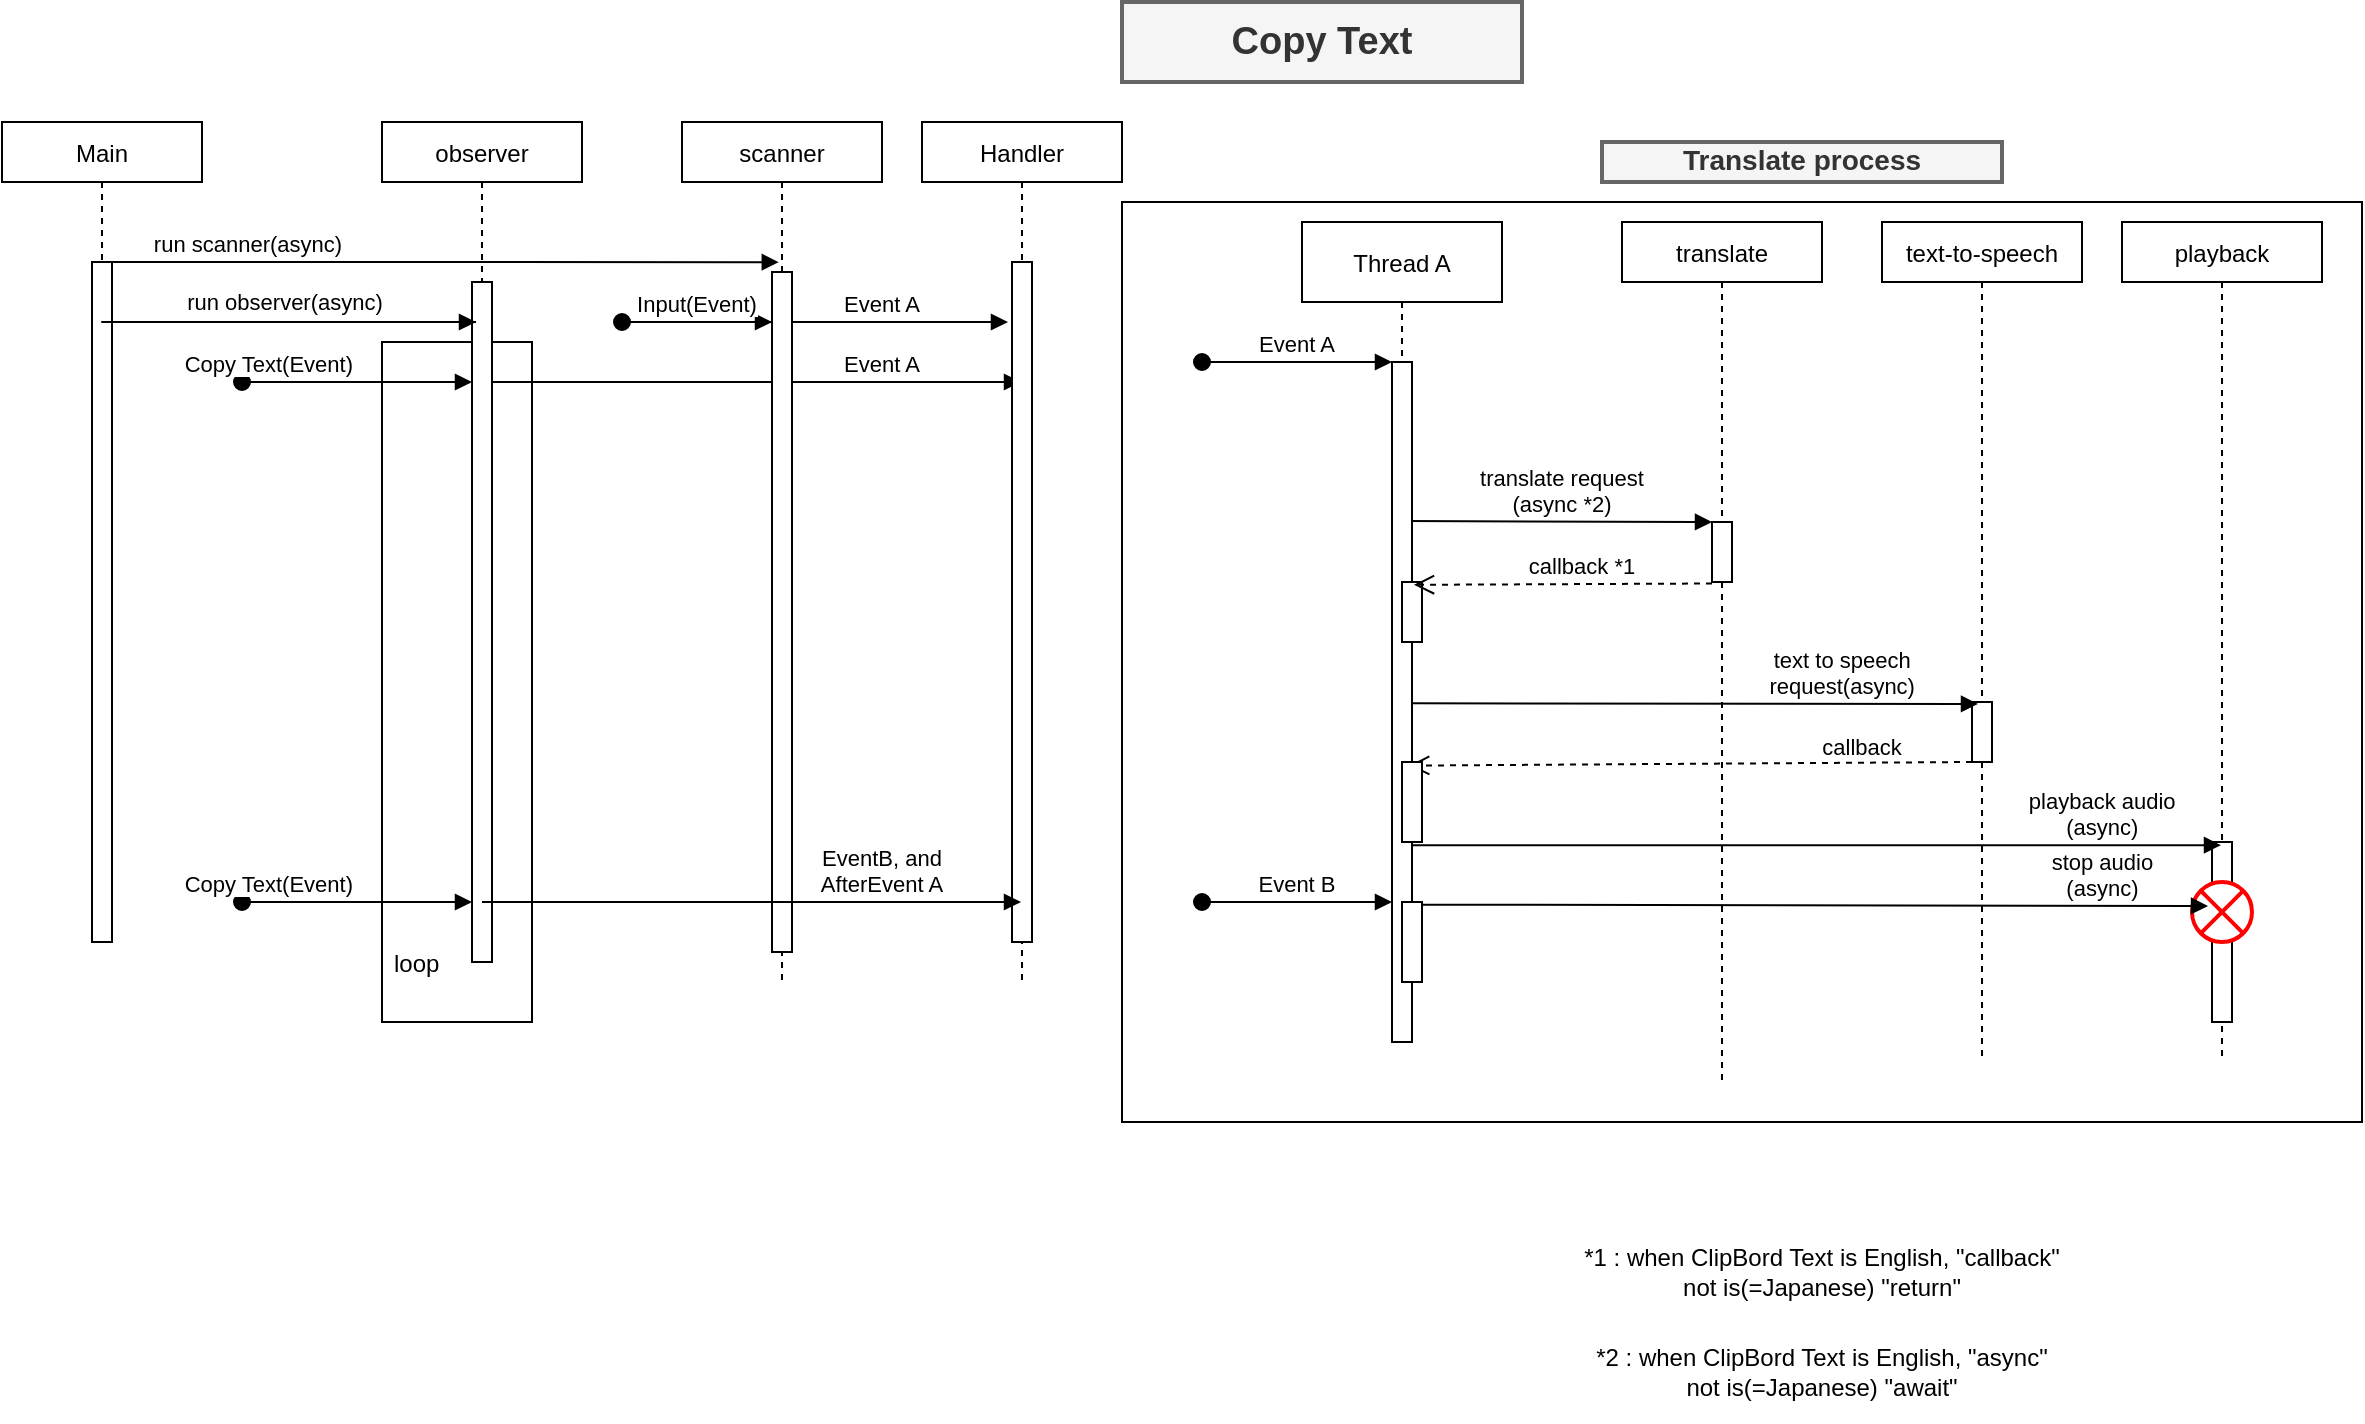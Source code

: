 <mxfile version="20.5.1" type="github">
  <diagram id="kgpKYQtTHZ0yAKxKKP6v" name="Page-1">
    <mxGraphModel dx="2253" dy="615" grid="1" gridSize="10" guides="1" tooltips="1" connect="1" arrows="1" fold="1" page="1" pageScale="1" pageWidth="1100" pageHeight="1700" math="0" shadow="0">
      <root>
        <mxCell id="0" />
        <mxCell id="1" parent="0" />
        <mxCell id="DdBkpnrWH0R67vEJvfOl-33" value="Event A" style="verticalAlign=bottom;endArrow=block;shadow=0;strokeWidth=1;align=center;exitX=0.7;exitY=0.234;exitDx=0;exitDy=0;exitPerimeter=0;" parent="1" edge="1">
          <mxGeometry x="-0.029" relative="1" as="geometry">
            <mxPoint x="-239.5" y="180" as="sourcePoint" />
            <mxPoint x="-117" y="180" as="targetPoint" />
            <mxPoint as="offset" />
          </mxGeometry>
        </mxCell>
        <mxCell id="DdBkpnrWH0R67vEJvfOl-28" value="Event A" style="verticalAlign=bottom;endArrow=block;shadow=0;strokeWidth=1;align=center;exitX=0.7;exitY=0.234;exitDx=0;exitDy=0;exitPerimeter=0;" parent="1" target="DdBkpnrWH0R67vEJvfOl-26" edge="1">
          <mxGeometry x="0.484" relative="1" as="geometry">
            <mxPoint x="-380" y="210.0" as="sourcePoint" />
            <mxPoint x="-227" y="210.44" as="targetPoint" />
            <mxPoint as="offset" />
          </mxGeometry>
        </mxCell>
        <mxCell id="DdBkpnrWH0R67vEJvfOl-20" value="" style="verticalLabelPosition=bottom;verticalAlign=top;html=1;shape=mxgraph.basic.rect;fillColor2=none;strokeWidth=1;size=20;indent=5;shadow=0;fontSize=19;fillColor=none;" parent="1" vertex="1">
          <mxGeometry x="-60" y="120" width="620" height="460" as="geometry" />
        </mxCell>
        <mxCell id="JTx4G79-5E-FjnBDEjon-37" value="playback" style="shape=umlLifeline;perimeter=lifelinePerimeter;container=1;collapsible=0;recursiveResize=0;rounded=0;shadow=0;strokeWidth=1;size=30;" parent="1" vertex="1">
          <mxGeometry x="440" y="130" width="100" height="420" as="geometry" />
        </mxCell>
        <mxCell id="JTx4G79-5E-FjnBDEjon-38" value="" style="points=[];perimeter=orthogonalPerimeter;rounded=0;shadow=0;strokeWidth=1;" parent="JTx4G79-5E-FjnBDEjon-37" vertex="1">
          <mxGeometry x="45" y="310" width="10" height="90" as="geometry" />
        </mxCell>
        <mxCell id="JTx4G79-5E-FjnBDEjon-69" value="" style="shape=sumEllipse;perimeter=ellipsePerimeter;whiteSpace=wrap;html=1;backgroundOutline=1;shadow=0;fontSize=12;strokeWidth=2;align=left;sketch=0;strokeColor=#FF0000;" parent="JTx4G79-5E-FjnBDEjon-37" vertex="1">
          <mxGeometry x="35" y="330" width="30" height="30" as="geometry" />
        </mxCell>
        <mxCell id="JTx4G79-5E-FjnBDEjon-15" value="" style="verticalLabelPosition=bottom;verticalAlign=top;html=1;shape=mxgraph.basic.rect;fillColor2=none;strokeWidth=1;size=20;indent=5;shadow=0;fontSize=19;fillColor=none;" parent="1" vertex="1">
          <mxGeometry x="-430" y="190" width="75" height="340" as="geometry" />
        </mxCell>
        <mxCell id="3nuBFxr9cyL0pnOWT2aG-1" value="observer" style="shape=umlLifeline;perimeter=lifelinePerimeter;container=1;collapsible=0;recursiveResize=0;rounded=0;shadow=0;strokeWidth=1;size=30;" parent="1" vertex="1">
          <mxGeometry x="-430" y="80" width="100" height="410" as="geometry" />
        </mxCell>
        <mxCell id="3nuBFxr9cyL0pnOWT2aG-2" value="" style="points=[];perimeter=orthogonalPerimeter;rounded=0;shadow=0;strokeWidth=1;" parent="3nuBFxr9cyL0pnOWT2aG-1" vertex="1">
          <mxGeometry x="45" y="80" width="10" height="340" as="geometry" />
        </mxCell>
        <mxCell id="3nuBFxr9cyL0pnOWT2aG-3" value="Copy Text(Event)" style="verticalAlign=bottom;startArrow=oval;endArrow=block;startSize=8;shadow=0;strokeWidth=1;align=right;" parent="3nuBFxr9cyL0pnOWT2aG-1" target="3nuBFxr9cyL0pnOWT2aG-2" edge="1">
          <mxGeometry relative="1" as="geometry">
            <mxPoint x="-70" y="130" as="sourcePoint" />
          </mxGeometry>
        </mxCell>
        <mxCell id="3nuBFxr9cyL0pnOWT2aG-5" value="translate" style="shape=umlLifeline;perimeter=lifelinePerimeter;container=1;collapsible=0;recursiveResize=0;rounded=0;shadow=0;strokeWidth=1;size=30;" parent="1" vertex="1">
          <mxGeometry x="190" y="130" width="100" height="430" as="geometry" />
        </mxCell>
        <mxCell id="3nuBFxr9cyL0pnOWT2aG-6" value="" style="points=[];perimeter=orthogonalPerimeter;rounded=0;shadow=0;strokeWidth=1;" parent="3nuBFxr9cyL0pnOWT2aG-5" vertex="1">
          <mxGeometry x="45" y="150" width="10" height="30" as="geometry" />
        </mxCell>
        <mxCell id="3nuBFxr9cyL0pnOWT2aG-8" value="translate request&#xa;(async *2)" style="verticalAlign=bottom;endArrow=block;entryX=0;entryY=0;shadow=0;strokeWidth=1;align=center;exitX=0.7;exitY=0.234;exitDx=0;exitDy=0;exitPerimeter=0;" parent="1" source="DdBkpnrWH0R67vEJvfOl-14" target="3nuBFxr9cyL0pnOWT2aG-6" edge="1">
          <mxGeometry x="0.02" relative="1" as="geometry">
            <mxPoint x="-125" y="270" as="sourcePoint" />
            <mxPoint as="offset" />
          </mxGeometry>
        </mxCell>
        <mxCell id="JTx4G79-5E-FjnBDEjon-1" value="text-to-speech" style="shape=umlLifeline;perimeter=lifelinePerimeter;container=1;collapsible=0;recursiveResize=0;rounded=0;shadow=0;strokeWidth=1;size=30;" parent="1" vertex="1">
          <mxGeometry x="320" y="130" width="100" height="420" as="geometry" />
        </mxCell>
        <mxCell id="JTx4G79-5E-FjnBDEjon-11" value="" style="points=[];perimeter=orthogonalPerimeter;rounded=0;shadow=0;strokeWidth=1;" parent="JTx4G79-5E-FjnBDEjon-1" vertex="1">
          <mxGeometry x="45" y="240" width="10" height="30" as="geometry" />
        </mxCell>
        <mxCell id="JTx4G79-5E-FjnBDEjon-5" value="Translate process" style="text;html=1;strokeColor=#666666;fillColor=#f5f5f5;align=center;verticalAlign=bottom;whiteSpace=wrap;rounded=0;strokeWidth=2;perimeterSpacing=0;shadow=0;fontSize=14;fontStyle=1;fontColor=#333333;" parent="1" vertex="1">
          <mxGeometry x="180" y="90" width="200" height="20" as="geometry" />
        </mxCell>
        <mxCell id="JTx4G79-5E-FjnBDEjon-10" value="text to speech &#xa;request(async)" style="verticalAlign=bottom;endArrow=block;shadow=0;strokeWidth=1;entryX=0.3;entryY=0.033;entryDx=0;entryDy=0;entryPerimeter=0;align=center;exitX=0.536;exitY=0.587;exitDx=0;exitDy=0;exitPerimeter=0;" parent="1" source="DdBkpnrWH0R67vEJvfOl-13" target="JTx4G79-5E-FjnBDEjon-11" edge="1">
          <mxGeometry x="0.522" relative="1" as="geometry">
            <mxPoint x="-170" y="371" as="sourcePoint" />
            <mxPoint x="-10" y="330" as="targetPoint" />
            <mxPoint as="offset" />
          </mxGeometry>
        </mxCell>
        <mxCell id="JTx4G79-5E-FjnBDEjon-14" value="callback" style="verticalAlign=bottom;endArrow=open;dashed=1;endSize=8;shadow=0;strokeWidth=1;exitX=0;exitY=1;exitDx=0;exitDy=0;exitPerimeter=0;align=center;entryX=0.36;entryY=0.045;entryDx=0;entryDy=0;entryPerimeter=0;" parent="1" source="JTx4G79-5E-FjnBDEjon-11" target="DdBkpnrWH0R67vEJvfOl-16" edge="1">
          <mxGeometry x="-0.609" y="1" relative="1" as="geometry">
            <mxPoint x="-110" y="400" as="targetPoint" />
            <mxPoint x="-15" y="380.75" as="sourcePoint" />
            <Array as="points" />
            <mxPoint as="offset" />
          </mxGeometry>
        </mxCell>
        <mxCell id="JTx4G79-5E-FjnBDEjon-17" value="loop" style="text;strokeColor=none;fillColor=none;align=left;verticalAlign=middle;spacingLeft=4;spacingRight=4;overflow=hidden;rotatable=0;points=[[0,0.5],[1,0.5]];portConstraint=eastwest;shadow=0;fontSize=12;horizontal=1;" parent="1" vertex="1">
          <mxGeometry x="-430" y="490" width="60" height="20" as="geometry" />
        </mxCell>
        <mxCell id="JTx4G79-5E-FjnBDEjon-39" value="playback audio&#xa;(async)" style="verticalAlign=bottom;endArrow=block;shadow=0;strokeWidth=1;exitX=0.496;exitY=0.76;exitDx=0;exitDy=0;exitPerimeter=0;align=center;" parent="1" source="DdBkpnrWH0R67vEJvfOl-13" target="JTx4G79-5E-FjnBDEjon-37" edge="1">
          <mxGeometry x="0.71" relative="1" as="geometry">
            <mxPoint x="-220" y="440" as="sourcePoint" />
            <mxPoint x="239.5" y="440" as="targetPoint" />
            <mxPoint as="offset" />
          </mxGeometry>
        </mxCell>
        <mxCell id="JTx4G79-5E-FjnBDEjon-67" value="stop audio&#xa;(async)" style="verticalAlign=bottom;endArrow=block;shadow=0;strokeWidth=1;entryX=0.267;entryY=0.4;entryDx=0;entryDy=0;entryPerimeter=0;align=center;exitX=1.02;exitY=0.798;exitDx=0;exitDy=0;exitPerimeter=0;" parent="1" source="DdBkpnrWH0R67vEJvfOl-14" target="JTx4G79-5E-FjnBDEjon-69" edge="1">
          <mxGeometry x="0.734" relative="1" as="geometry">
            <mxPoint x="-230" y="470" as="sourcePoint" />
            <mxPoint x="220" y="470" as="targetPoint" />
            <mxPoint as="offset" />
            <Array as="points" />
          </mxGeometry>
        </mxCell>
        <mxCell id="JTx4G79-5E-FjnBDEjon-74" value="*1 : when ClipBord Text is English, &quot;callback&quot;&lt;br&gt;not is(=Japanese) &quot;return&quot;" style="text;html=1;strokeColor=none;fillColor=none;align=center;verticalAlign=middle;whiteSpace=wrap;rounded=0;shadow=0;sketch=0;fontSize=12;" parent="1" vertex="1">
          <mxGeometry x="160" y="630" width="260" height="50" as="geometry" />
        </mxCell>
        <mxCell id="JTx4G79-5E-FjnBDEjon-76" value="*2 : when ClipBord Text is English, &quot;async&quot;&lt;br&gt;not is(=Japanese) &quot;await&quot;" style="text;html=1;strokeColor=none;fillColor=none;align=center;verticalAlign=middle;whiteSpace=wrap;rounded=0;shadow=0;sketch=0;fontSize=12;" parent="1" vertex="1">
          <mxGeometry x="160" y="680" width="260" height="50" as="geometry" />
        </mxCell>
        <mxCell id="DdBkpnrWH0R67vEJvfOl-2" value="scanner" style="shape=umlLifeline;perimeter=lifelinePerimeter;container=1;collapsible=0;recursiveResize=0;rounded=0;shadow=0;strokeWidth=1;size=30;" parent="1" vertex="1">
          <mxGeometry x="-280" y="80" width="100" height="430" as="geometry" />
        </mxCell>
        <mxCell id="DdBkpnrWH0R67vEJvfOl-3" value="" style="points=[];perimeter=orthogonalPerimeter;rounded=0;shadow=0;strokeWidth=1;" parent="DdBkpnrWH0R67vEJvfOl-2" vertex="1">
          <mxGeometry x="45" y="75" width="10" height="340" as="geometry" />
        </mxCell>
        <mxCell id="DdBkpnrWH0R67vEJvfOl-4" value="run scanner(async)" style="verticalAlign=bottom;endArrow=block;entryX=0.484;entryY=0.163;shadow=0;strokeWidth=1;align=center;entryDx=0;entryDy=0;entryPerimeter=0;" parent="1" target="DdBkpnrWH0R67vEJvfOl-2" edge="1">
          <mxGeometry relative="1" as="geometry">
            <mxPoint x="-378" y="150" as="sourcePoint" />
            <mxPoint x="80" y="150" as="targetPoint" />
            <Array as="points">
              <mxPoint x="-570" y="150" />
            </Array>
          </mxGeometry>
        </mxCell>
        <mxCell id="DdBkpnrWH0R67vEJvfOl-5" value="Input(Event)" style="verticalAlign=bottom;startArrow=oval;endArrow=block;startSize=8;shadow=0;strokeWidth=1;align=center;" parent="1" edge="1">
          <mxGeometry relative="1" as="geometry">
            <mxPoint x="-310" y="180" as="sourcePoint" />
            <mxPoint x="-235" y="180" as="targetPoint" />
            <Array as="points">
              <mxPoint x="-260" y="180" />
            </Array>
          </mxGeometry>
        </mxCell>
        <mxCell id="DdBkpnrWH0R67vEJvfOl-13" value="Thread A" style="shape=umlLifeline;perimeter=lifelinePerimeter;container=1;collapsible=0;recursiveResize=0;rounded=0;shadow=0;strokeWidth=1;" parent="1" vertex="1">
          <mxGeometry x="30" y="130" width="100" height="410" as="geometry" />
        </mxCell>
        <mxCell id="DdBkpnrWH0R67vEJvfOl-14" value="" style="points=[];perimeter=orthogonalPerimeter;rounded=0;shadow=0;strokeWidth=1;" parent="DdBkpnrWH0R67vEJvfOl-13" vertex="1">
          <mxGeometry x="45" y="70" width="10" height="340" as="geometry" />
        </mxCell>
        <mxCell id="DdBkpnrWH0R67vEJvfOl-16" value="" style="points=[];perimeter=orthogonalPerimeter;rounded=0;shadow=0;strokeWidth=1;" parent="DdBkpnrWH0R67vEJvfOl-13" vertex="1">
          <mxGeometry x="50" y="270" width="10" height="40" as="geometry" />
        </mxCell>
        <mxCell id="DdBkpnrWH0R67vEJvfOl-17" value="" style="points=[];perimeter=orthogonalPerimeter;rounded=0;shadow=0;strokeWidth=1;" parent="DdBkpnrWH0R67vEJvfOl-13" vertex="1">
          <mxGeometry x="50" y="180" width="10" height="30" as="geometry" />
        </mxCell>
        <mxCell id="DdBkpnrWH0R67vEJvfOl-18" value="" style="points=[];perimeter=orthogonalPerimeter;rounded=0;shadow=0;strokeWidth=1;" parent="DdBkpnrWH0R67vEJvfOl-13" vertex="1">
          <mxGeometry x="50" y="340" width="10" height="40" as="geometry" />
        </mxCell>
        <mxCell id="3nuBFxr9cyL0pnOWT2aG-7" value="callback *1" style="verticalAlign=bottom;endArrow=open;dashed=1;endSize=8;shadow=0;strokeWidth=1;exitX=0;exitY=1.025;exitDx=0;exitDy=0;exitPerimeter=0;align=center;entryX=0.6;entryY=0.047;entryDx=0;entryDy=0;entryPerimeter=0;" parent="1" source="3nuBFxr9cyL0pnOWT2aG-6" target="DdBkpnrWH0R67vEJvfOl-17" edge="1">
          <mxGeometry x="-0.128" relative="1" as="geometry">
            <mxPoint x="130" y="320" as="targetPoint" />
            <mxPoint x="21" y="360" as="sourcePoint" />
            <Array as="points" />
            <mxPoint as="offset" />
          </mxGeometry>
        </mxCell>
        <mxCell id="DdBkpnrWH0R67vEJvfOl-21" value="Copy Text" style="text;html=1;strokeColor=#666666;fillColor=#f5f5f5;align=center;verticalAlign=middle;whiteSpace=wrap;rounded=0;strokeWidth=2;perimeterSpacing=0;shadow=0;fontSize=19;fontStyle=1;fontColor=#333333;" parent="1" vertex="1">
          <mxGeometry x="-60" y="20" width="200" height="40" as="geometry" />
        </mxCell>
        <mxCell id="DdBkpnrWH0R67vEJvfOl-26" value="Handler" style="shape=umlLifeline;perimeter=lifelinePerimeter;container=1;collapsible=0;recursiveResize=0;rounded=0;shadow=0;strokeWidth=1;size=30;" parent="1" vertex="1">
          <mxGeometry x="-160" y="80" width="100" height="430" as="geometry" />
        </mxCell>
        <mxCell id="DdBkpnrWH0R67vEJvfOl-27" value="" style="points=[];perimeter=orthogonalPerimeter;rounded=0;shadow=0;strokeWidth=1;" parent="DdBkpnrWH0R67vEJvfOl-26" vertex="1">
          <mxGeometry x="45" y="70" width="10" height="340" as="geometry" />
        </mxCell>
        <mxCell id="DdBkpnrWH0R67vEJvfOl-30" value="Event A" style="verticalAlign=bottom;startArrow=oval;endArrow=block;startSize=8;shadow=0;strokeWidth=1;align=center;" parent="1" edge="1">
          <mxGeometry relative="1" as="geometry">
            <mxPoint x="-20" y="200" as="sourcePoint" />
            <mxPoint x="75" y="200" as="targetPoint" />
          </mxGeometry>
        </mxCell>
        <mxCell id="DdBkpnrWH0R67vEJvfOl-31" value="Event B" style="verticalAlign=bottom;startArrow=oval;endArrow=block;startSize=8;shadow=0;strokeWidth=1;align=center;" parent="1" edge="1">
          <mxGeometry relative="1" as="geometry">
            <mxPoint x="-20" y="470" as="sourcePoint" />
            <mxPoint x="75" y="470" as="targetPoint" />
          </mxGeometry>
        </mxCell>
        <mxCell id="DdBkpnrWH0R67vEJvfOl-34" value="EventB, and &#xa;AfterEvent A" style="verticalAlign=bottom;endArrow=block;shadow=0;strokeWidth=1;align=center;exitX=0.7;exitY=0.234;exitDx=0;exitDy=0;exitPerimeter=0;" parent="1" edge="1">
          <mxGeometry x="0.484" relative="1" as="geometry">
            <mxPoint x="-380" y="470" as="sourcePoint" />
            <mxPoint x="-110.5" y="470" as="targetPoint" />
            <mxPoint as="offset" />
          </mxGeometry>
        </mxCell>
        <mxCell id="DdBkpnrWH0R67vEJvfOl-35" value="Copy Text(Event)" style="verticalAlign=bottom;startArrow=oval;endArrow=block;startSize=8;shadow=0;strokeWidth=1;align=right;" parent="1" edge="1">
          <mxGeometry relative="1" as="geometry">
            <mxPoint x="-500" y="470" as="sourcePoint" />
            <mxPoint x="-385" y="470" as="targetPoint" />
          </mxGeometry>
        </mxCell>
        <mxCell id="1v2xwaVN7Vn1wIGSXelO-4" value="Main" style="shape=umlLifeline;perimeter=lifelinePerimeter;container=1;collapsible=0;recursiveResize=0;rounded=0;shadow=0;strokeWidth=1;size=30;" vertex="1" parent="1">
          <mxGeometry x="-620" y="80" width="100" height="410" as="geometry" />
        </mxCell>
        <mxCell id="1v2xwaVN7Vn1wIGSXelO-5" value="" style="points=[];perimeter=orthogonalPerimeter;rounded=0;shadow=0;strokeWidth=1;" vertex="1" parent="1v2xwaVN7Vn1wIGSXelO-4">
          <mxGeometry x="45" y="70" width="10" height="340" as="geometry" />
        </mxCell>
        <mxCell id="1v2xwaVN7Vn1wIGSXelO-7" value="" style="verticalAlign=bottom;endArrow=block;shadow=0;strokeWidth=1;align=center;" edge="1" parent="1v2xwaVN7Vn1wIGSXelO-4">
          <mxGeometry relative="1" as="geometry">
            <mxPoint x="237" y="100" as="sourcePoint" />
            <mxPoint x="237" y="100" as="targetPoint" />
            <Array as="points">
              <mxPoint x="45" y="100" />
            </Array>
          </mxGeometry>
        </mxCell>
        <mxCell id="1v2xwaVN7Vn1wIGSXelO-9" value="run observer(async)" style="edgeLabel;html=1;align=center;verticalAlign=middle;resizable=0;points=[];" vertex="1" connectable="0" parent="1v2xwaVN7Vn1wIGSXelO-7">
          <mxGeometry x="0.545" y="2" relative="1" as="geometry">
            <mxPoint x="-9" y="-8" as="offset" />
          </mxGeometry>
        </mxCell>
      </root>
    </mxGraphModel>
  </diagram>
</mxfile>
